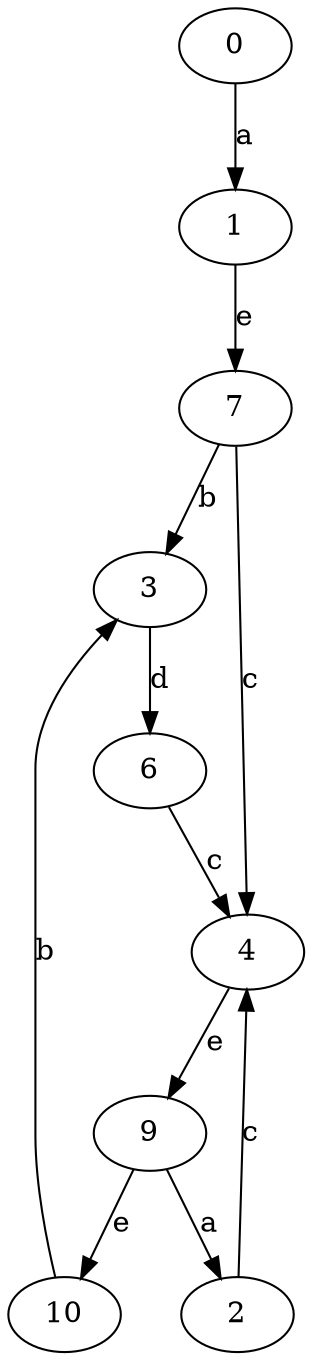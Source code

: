 strict digraph  {
0;
1;
2;
3;
4;
6;
7;
9;
10;
0 -> 1  [label=a];
1 -> 7  [label=e];
2 -> 4  [label=c];
3 -> 6  [label=d];
4 -> 9  [label=e];
6 -> 4  [label=c];
7 -> 3  [label=b];
7 -> 4  [label=c];
9 -> 2  [label=a];
9 -> 10  [label=e];
10 -> 3  [label=b];
}
